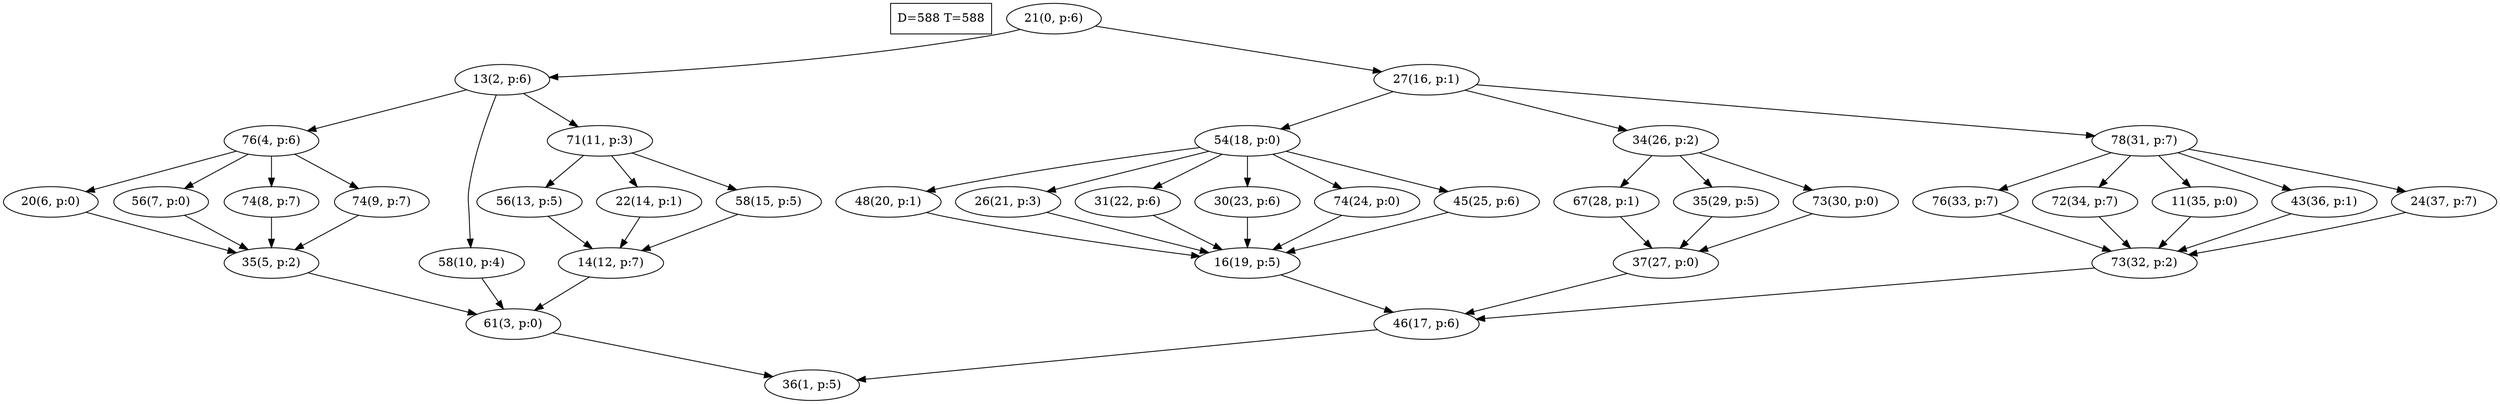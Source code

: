 digraph Task {
i [shape=box, label="D=588 T=588"]; 
0 [label="21(0, p:6)"];
1 [label="36(1, p:5)"];
2 [label="13(2, p:6)"];
3 [label="61(3, p:0)"];
4 [label="76(4, p:6)"];
5 [label="35(5, p:2)"];
6 [label="20(6, p:0)"];
7 [label="56(7, p:0)"];
8 [label="74(8, p:7)"];
9 [label="74(9, p:7)"];
10 [label="58(10, p:4)"];
11 [label="71(11, p:3)"];
12 [label="14(12, p:7)"];
13 [label="56(13, p:5)"];
14 [label="22(14, p:1)"];
15 [label="58(15, p:5)"];
16 [label="27(16, p:1)"];
17 [label="46(17, p:6)"];
18 [label="54(18, p:0)"];
19 [label="16(19, p:5)"];
20 [label="48(20, p:1)"];
21 [label="26(21, p:3)"];
22 [label="31(22, p:6)"];
23 [label="30(23, p:6)"];
24 [label="74(24, p:0)"];
25 [label="45(25, p:6)"];
26 [label="34(26, p:2)"];
27 [label="37(27, p:0)"];
28 [label="67(28, p:1)"];
29 [label="35(29, p:5)"];
30 [label="73(30, p:0)"];
31 [label="78(31, p:7)"];
32 [label="73(32, p:2)"];
33 [label="76(33, p:7)"];
34 [label="72(34, p:7)"];
35 [label="11(35, p:0)"];
36 [label="43(36, p:1)"];
37 [label="24(37, p:7)"];
0 -> 2;
0 -> 16;
2 -> 4;
2 -> 10;
2 -> 11;
3 -> 1;
4 -> 6;
4 -> 7;
4 -> 8;
4 -> 9;
5 -> 3;
6 -> 5;
7 -> 5;
8 -> 5;
9 -> 5;
10 -> 3;
11 -> 13;
11 -> 14;
11 -> 15;
12 -> 3;
13 -> 12;
14 -> 12;
15 -> 12;
16 -> 18;
16 -> 26;
16 -> 31;
17 -> 1;
18 -> 20;
18 -> 21;
18 -> 22;
18 -> 23;
18 -> 24;
18 -> 25;
19 -> 17;
20 -> 19;
21 -> 19;
22 -> 19;
23 -> 19;
24 -> 19;
25 -> 19;
26 -> 28;
26 -> 29;
26 -> 30;
27 -> 17;
28 -> 27;
29 -> 27;
30 -> 27;
31 -> 33;
31 -> 34;
31 -> 35;
31 -> 36;
31 -> 37;
32 -> 17;
33 -> 32;
34 -> 32;
35 -> 32;
36 -> 32;
37 -> 32;
}